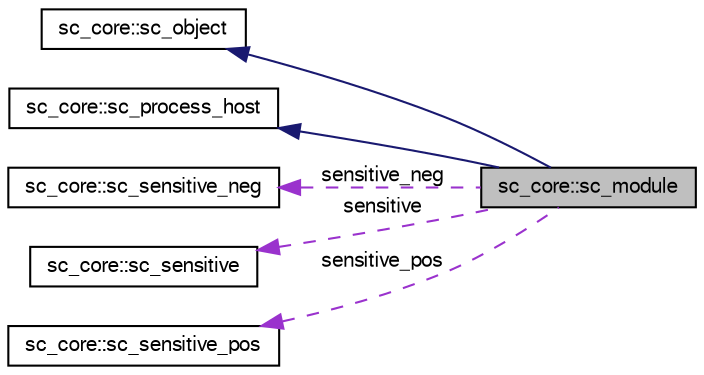 digraph "sc_core::sc_module"
{
  edge [fontname="FreeSans",fontsize="10",labelfontname="FreeSans",labelfontsize="10"];
  node [fontname="FreeSans",fontsize="10",shape=record];
  rankdir="LR";
  Node4 [label="sc_core::sc_module",height=0.2,width=0.4,color="black", fillcolor="grey75", style="filled", fontcolor="black"];
  Node5 -> Node4 [dir="back",color="midnightblue",fontsize="10",style="solid",fontname="FreeSans"];
  Node5 [label="sc_core::sc_object",height=0.2,width=0.4,color="black", fillcolor="white", style="filled",URL="$a01884.html"];
  Node6 -> Node4 [dir="back",color="midnightblue",fontsize="10",style="solid",fontname="FreeSans"];
  Node6 [label="sc_core::sc_process_host",height=0.2,width=0.4,color="black", fillcolor="white", style="filled",URL="$a01908.html"];
  Node7 -> Node4 [dir="back",color="darkorchid3",fontsize="10",style="dashed",label=" sensitive_neg" ,fontname="FreeSans"];
  Node7 [label="sc_core::sc_sensitive_neg",height=0.2,width=0.4,color="black", fillcolor="white", style="filled",URL="$a01964.html"];
  Node8 -> Node4 [dir="back",color="darkorchid3",fontsize="10",style="dashed",label=" sensitive" ,fontname="FreeSans"];
  Node8 [label="sc_core::sc_sensitive",height=0.2,width=0.4,color="black", fillcolor="white", style="filled",URL="$a01956.html"];
  Node9 -> Node4 [dir="back",color="darkorchid3",fontsize="10",style="dashed",label=" sensitive_pos" ,fontname="FreeSans"];
  Node9 [label="sc_core::sc_sensitive_pos",height=0.2,width=0.4,color="black", fillcolor="white", style="filled",URL="$a01960.html"];
}
